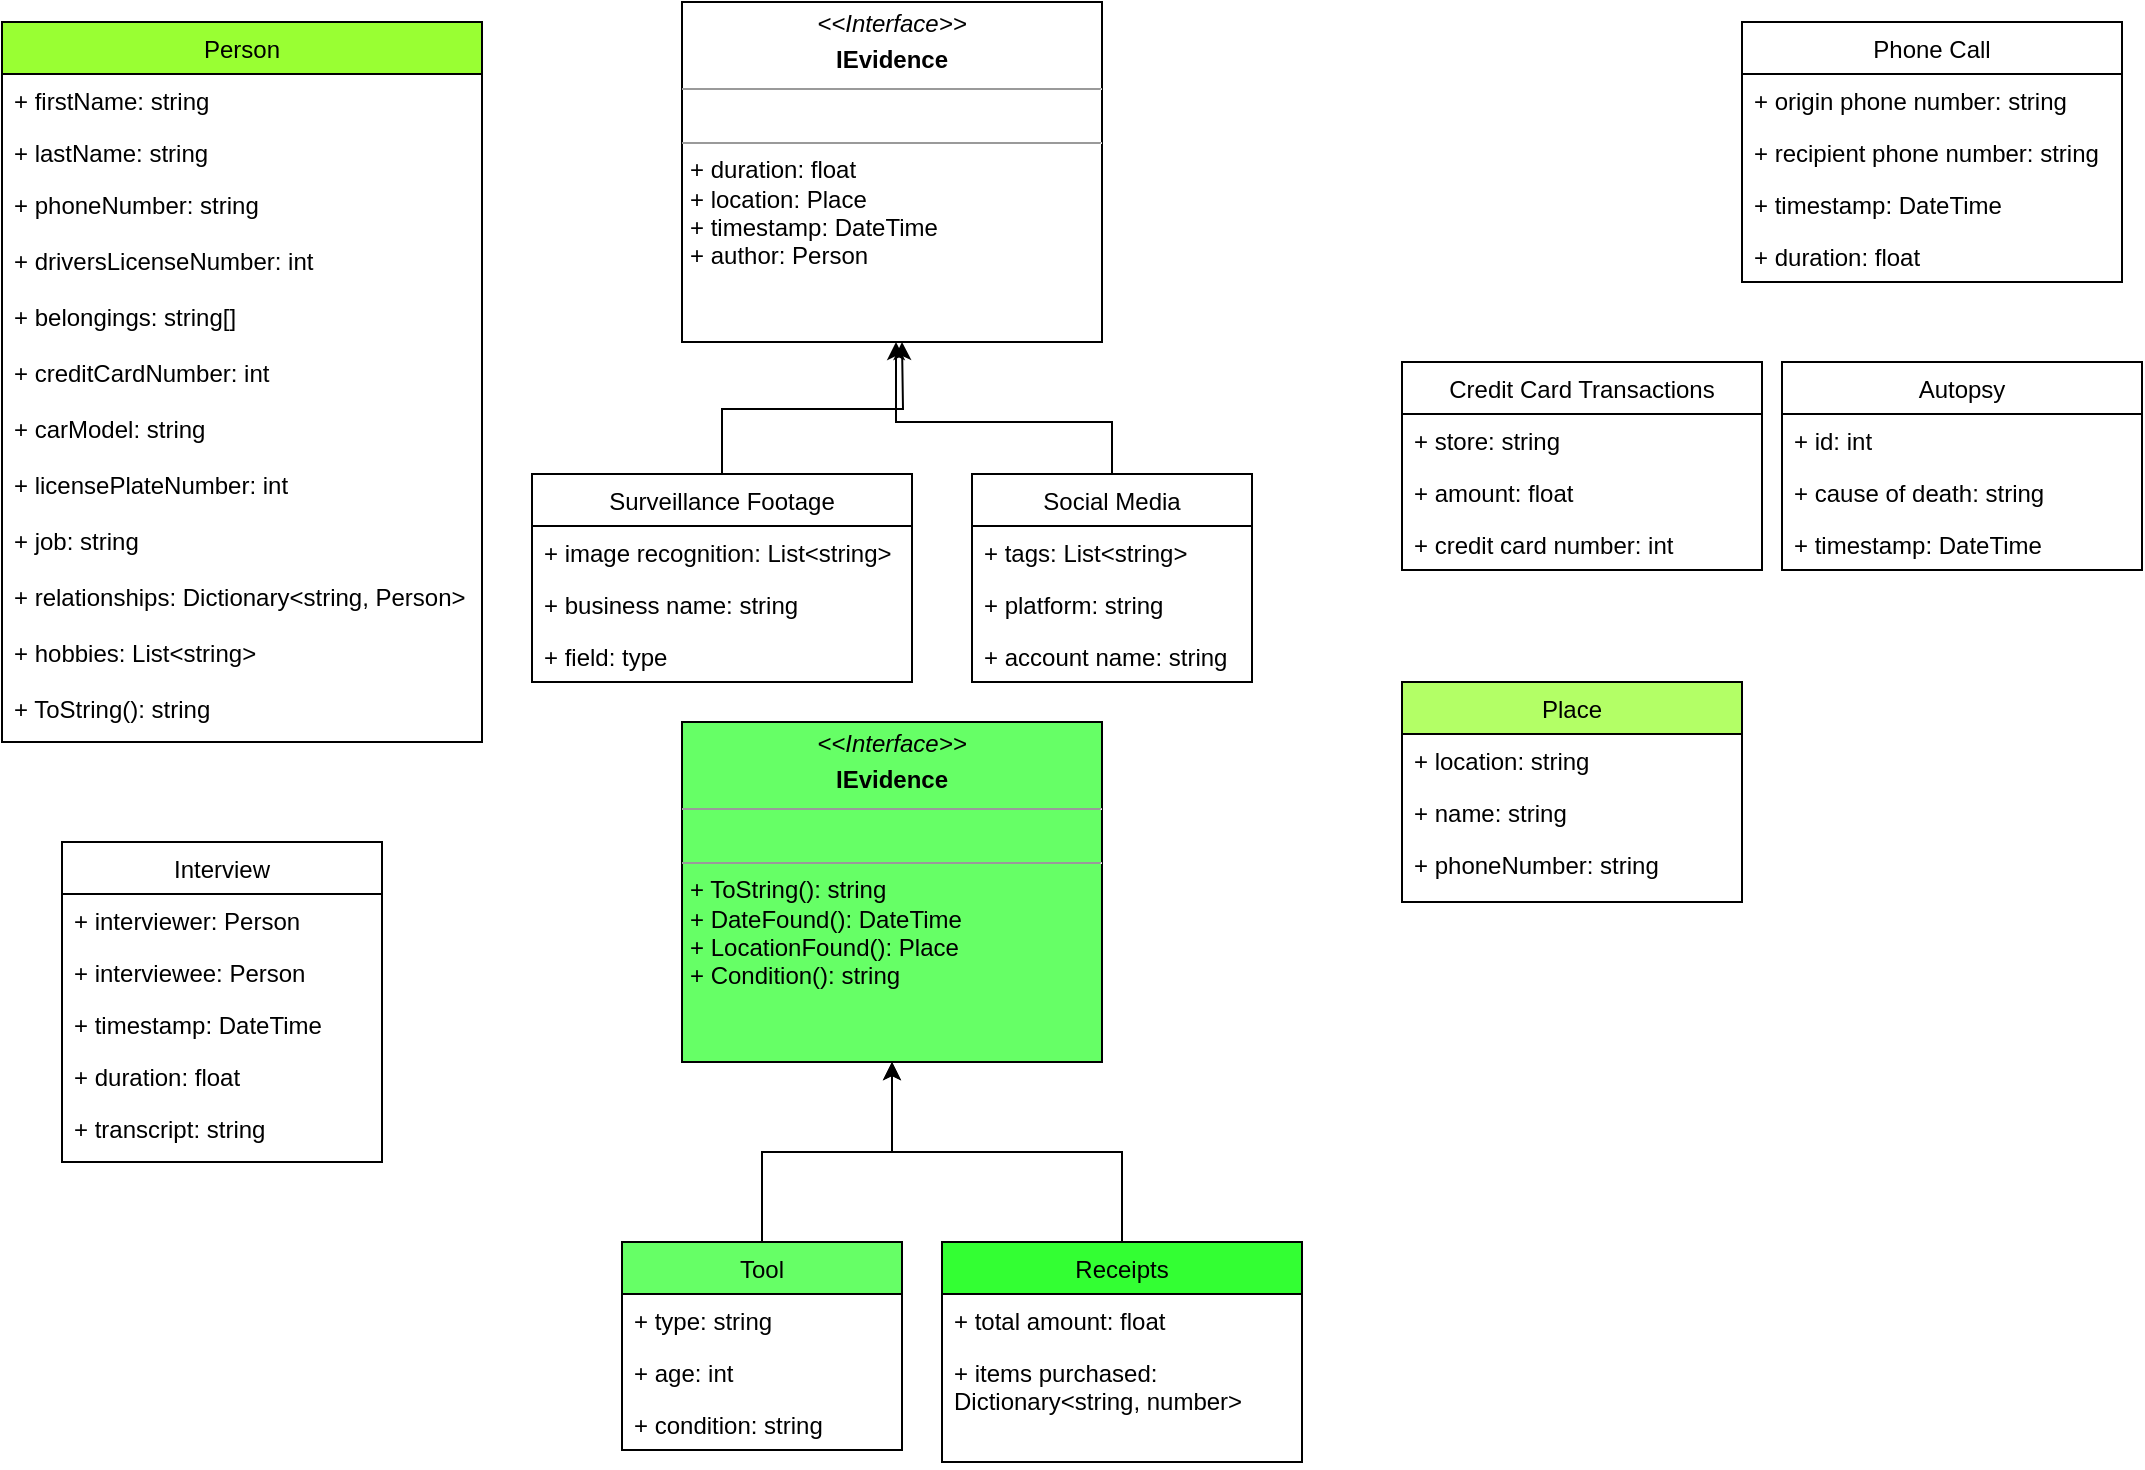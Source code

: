 <mxfile version="16.1.2" type="device"><diagram id="GpX4AnPzuE4LlQAOS_ol" name="Page-1"><mxGraphModel dx="585" dy="728" grid="1" gridSize="10" guides="1" tooltips="1" connect="1" arrows="1" fold="1" page="1" pageScale="1" pageWidth="1100" pageHeight="850" math="0" shadow="0"><root><mxCell id="0"/><mxCell id="1" parent="0"/><mxCell id="fT0EqmFZyFgD7_2aJZEb-1" value="Person" style="swimlane;fontStyle=0;childLayout=stackLayout;horizontal=1;startSize=26;fillColor=#99FF33;horizontalStack=0;resizeParent=1;resizeParentMax=0;resizeLast=0;collapsible=1;marginBottom=0;" parent="1" vertex="1"><mxGeometry x="20" y="30" width="240" height="360" as="geometry"><mxRectangle x="80" y="110" width="70" height="26" as="alternateBounds"/></mxGeometry></mxCell><mxCell id="fT0EqmFZyFgD7_2aJZEb-2" value="+ firstName: string" style="text;strokeColor=none;fillColor=none;align=left;verticalAlign=top;spacingLeft=4;spacingRight=4;overflow=hidden;rotatable=0;points=[[0,0.5],[1,0.5]];portConstraint=eastwest;" parent="fT0EqmFZyFgD7_2aJZEb-1" vertex="1"><mxGeometry y="26" width="240" height="26" as="geometry"/></mxCell><mxCell id="fT0EqmFZyFgD7_2aJZEb-3" value="+ lastName: string" style="text;strokeColor=none;fillColor=none;align=left;verticalAlign=top;spacingLeft=4;spacingRight=4;overflow=hidden;rotatable=0;points=[[0,0.5],[1,0.5]];portConstraint=eastwest;" parent="fT0EqmFZyFgD7_2aJZEb-1" vertex="1"><mxGeometry y="52" width="240" height="26" as="geometry"/></mxCell><mxCell id="fT0EqmFZyFgD7_2aJZEb-4" value="+ phoneNumber: string&#10;&#10;+ driversLicenseNumber: int&#10;&#10;+ belongings: string[]&#10;&#10;+ creditCardNumber: int&#10;&#10;+ carModel: string&#10;&#10;+ licensePlateNumber: int&#10;&#10;+ job: string&#10;&#10;+ relationships: Dictionary&lt;string, Person&gt;&#10;&#10;+ hobbies: List&lt;string&gt;&#10;&#10;+ ToString(): string&#10;" style="text;strokeColor=none;fillColor=none;align=left;verticalAlign=top;spacingLeft=4;spacingRight=4;overflow=hidden;rotatable=0;points=[[0,0.5],[1,0.5]];portConstraint=eastwest;" parent="fT0EqmFZyFgD7_2aJZEb-1" vertex="1"><mxGeometry y="78" width="240" height="282" as="geometry"/></mxCell><mxCell id="fT0EqmFZyFgD7_2aJZEb-5" value="Place" style="swimlane;fontStyle=0;childLayout=stackLayout;horizontal=1;startSize=26;fillColor=#B3FF66;horizontalStack=0;resizeParent=1;resizeParentMax=0;resizeLast=0;collapsible=1;marginBottom=0;" parent="1" vertex="1"><mxGeometry x="720" y="360" width="170" height="110" as="geometry"><mxRectangle x="80" y="110" width="70" height="26" as="alternateBounds"/></mxGeometry></mxCell><mxCell id="fT0EqmFZyFgD7_2aJZEb-6" value="+ location: string" style="text;strokeColor=none;fillColor=none;align=left;verticalAlign=top;spacingLeft=4;spacingRight=4;overflow=hidden;rotatable=0;points=[[0,0.5],[1,0.5]];portConstraint=eastwest;" parent="fT0EqmFZyFgD7_2aJZEb-5" vertex="1"><mxGeometry y="26" width="170" height="26" as="geometry"/></mxCell><mxCell id="fT0EqmFZyFgD7_2aJZEb-7" value="+ name: string" style="text;strokeColor=none;fillColor=none;align=left;verticalAlign=top;spacingLeft=4;spacingRight=4;overflow=hidden;rotatable=0;points=[[0,0.5],[1,0.5]];portConstraint=eastwest;" parent="fT0EqmFZyFgD7_2aJZEb-5" vertex="1"><mxGeometry y="52" width="170" height="26" as="geometry"/></mxCell><mxCell id="fT0EqmFZyFgD7_2aJZEb-8" value="+ phoneNumber: string" style="text;strokeColor=none;fillColor=none;align=left;verticalAlign=top;spacingLeft=4;spacingRight=4;overflow=hidden;rotatable=0;points=[[0,0.5],[1,0.5]];portConstraint=eastwest;" parent="fT0EqmFZyFgD7_2aJZEb-5" vertex="1"><mxGeometry y="78" width="170" height="32" as="geometry"/></mxCell><mxCell id="fT0EqmFZyFgD7_2aJZEb-9" value="&lt;p style=&quot;margin: 0px ; margin-top: 4px ; text-align: center&quot;&gt;&lt;i&gt;&amp;lt;&amp;lt;Interface&amp;gt;&amp;gt;&lt;/i&gt;&lt;b&gt;&lt;br&gt;&lt;/b&gt;&lt;/p&gt;&lt;p style=&quot;margin: 0px ; margin-top: 4px ; text-align: center&quot;&gt;&lt;b&gt;IEvidence&lt;/b&gt;&lt;br&gt;&lt;b&gt;&lt;/b&gt;&lt;/p&gt;&lt;hr size=&quot;1&quot;&gt;&lt;p style=&quot;margin: 0px ; margin-left: 4px&quot;&gt;&lt;br&gt;&lt;/p&gt;&lt;hr size=&quot;1&quot;&gt;&lt;p style=&quot;margin: 0px ; margin-left: 4px&quot;&gt;+ ToString(): string&lt;br&gt;+ DateFound(): DateTime&lt;/p&gt;&lt;p style=&quot;margin: 0px ; margin-left: 4px&quot;&gt;+ LocationFound(): Place&lt;/p&gt;&lt;p style=&quot;margin: 0px ; margin-left: 4px&quot;&gt;+ Condition(): string&lt;/p&gt;&lt;p style=&quot;margin: 0px ; margin-left: 4px&quot;&gt;&lt;br&gt;&lt;/p&gt;&lt;p style=&quot;margin: 0px ; margin-left: 4px&quot;&gt;&lt;br&gt;&lt;/p&gt;" style="verticalAlign=top;align=left;overflow=fill;fontSize=12;fontFamily=Helvetica;html=1;fillColor=#66FF66;" parent="1" vertex="1"><mxGeometry x="360" y="380" width="210" height="170" as="geometry"/></mxCell><mxCell id="fT0EqmFZyFgD7_2aJZEb-11" value="Tool" style="swimlane;fontStyle=0;childLayout=stackLayout;horizontal=1;startSize=26;fillColor=#66FF66;horizontalStack=0;resizeParent=1;resizeParentMax=0;resizeLast=0;collapsible=1;marginBottom=0;" parent="1" vertex="1"><mxGeometry x="330" y="640" width="140" height="104" as="geometry"/></mxCell><mxCell id="fT0EqmFZyFgD7_2aJZEb-12" value="+ type: string" style="text;strokeColor=none;fillColor=none;align=left;verticalAlign=top;spacingLeft=4;spacingRight=4;overflow=hidden;rotatable=0;points=[[0,0.5],[1,0.5]];portConstraint=eastwest;" parent="fT0EqmFZyFgD7_2aJZEb-11" vertex="1"><mxGeometry y="26" width="140" height="26" as="geometry"/></mxCell><mxCell id="fT0EqmFZyFgD7_2aJZEb-13" value="+ age: int" style="text;strokeColor=none;fillColor=none;align=left;verticalAlign=top;spacingLeft=4;spacingRight=4;overflow=hidden;rotatable=0;points=[[0,0.5],[1,0.5]];portConstraint=eastwest;" parent="fT0EqmFZyFgD7_2aJZEb-11" vertex="1"><mxGeometry y="52" width="140" height="26" as="geometry"/></mxCell><mxCell id="fT0EqmFZyFgD7_2aJZEb-14" value="+ condition: string" style="text;strokeColor=none;fillColor=none;align=left;verticalAlign=top;spacingLeft=4;spacingRight=4;overflow=hidden;rotatable=0;points=[[0,0.5],[1,0.5]];portConstraint=eastwest;" parent="fT0EqmFZyFgD7_2aJZEb-11" vertex="1"><mxGeometry y="78" width="140" height="26" as="geometry"/></mxCell><mxCell id="fT0EqmFZyFgD7_2aJZEb-17" value="Interview" style="swimlane;fontStyle=0;childLayout=stackLayout;horizontal=1;startSize=26;fillColor=none;horizontalStack=0;resizeParent=1;resizeParentMax=0;resizeLast=0;collapsible=1;marginBottom=0;" parent="1" vertex="1"><mxGeometry x="50" y="440" width="160" height="160" as="geometry"/></mxCell><mxCell id="fT0EqmFZyFgD7_2aJZEb-18" value="+ interviewer: Person" style="text;strokeColor=none;fillColor=none;align=left;verticalAlign=top;spacingLeft=4;spacingRight=4;overflow=hidden;rotatable=0;points=[[0,0.5],[1,0.5]];portConstraint=eastwest;" parent="fT0EqmFZyFgD7_2aJZEb-17" vertex="1"><mxGeometry y="26" width="160" height="26" as="geometry"/></mxCell><mxCell id="fT0EqmFZyFgD7_2aJZEb-19" value="+ interviewee: Person" style="text;strokeColor=none;fillColor=none;align=left;verticalAlign=top;spacingLeft=4;spacingRight=4;overflow=hidden;rotatable=0;points=[[0,0.5],[1,0.5]];portConstraint=eastwest;" parent="fT0EqmFZyFgD7_2aJZEb-17" vertex="1"><mxGeometry y="52" width="160" height="26" as="geometry"/></mxCell><mxCell id="fT0EqmFZyFgD7_2aJZEb-20" value="+ timestamp: DateTime" style="text;strokeColor=none;fillColor=none;align=left;verticalAlign=top;spacingLeft=4;spacingRight=4;overflow=hidden;rotatable=0;points=[[0,0.5],[1,0.5]];portConstraint=eastwest;" parent="fT0EqmFZyFgD7_2aJZEb-17" vertex="1"><mxGeometry y="78" width="160" height="82" as="geometry"/></mxCell><mxCell id="fT0EqmFZyFgD7_2aJZEb-21" value="Phone Call" style="swimlane;fontStyle=0;childLayout=stackLayout;horizontal=1;startSize=26;fillColor=none;horizontalStack=0;resizeParent=1;resizeParentMax=0;resizeLast=0;collapsible=1;marginBottom=0;" parent="1" vertex="1"><mxGeometry x="890" y="30" width="190" height="130" as="geometry"/></mxCell><mxCell id="fT0EqmFZyFgD7_2aJZEb-22" value="+ origin phone number: string" style="text;strokeColor=none;fillColor=none;align=left;verticalAlign=top;spacingLeft=4;spacingRight=4;overflow=hidden;rotatable=0;points=[[0,0.5],[1,0.5]];portConstraint=eastwest;" parent="fT0EqmFZyFgD7_2aJZEb-21" vertex="1"><mxGeometry y="26" width="190" height="26" as="geometry"/></mxCell><mxCell id="fT0EqmFZyFgD7_2aJZEb-23" value="+ recipient phone number: string" style="text;strokeColor=none;fillColor=none;align=left;verticalAlign=top;spacingLeft=4;spacingRight=4;overflow=hidden;rotatable=0;points=[[0,0.5],[1,0.5]];portConstraint=eastwest;" parent="fT0EqmFZyFgD7_2aJZEb-21" vertex="1"><mxGeometry y="52" width="190" height="26" as="geometry"/></mxCell><mxCell id="fT0EqmFZyFgD7_2aJZEb-24" value="+ timestamp: DateTime" style="text;strokeColor=none;fillColor=none;align=left;verticalAlign=top;spacingLeft=4;spacingRight=4;overflow=hidden;rotatable=0;points=[[0,0.5],[1,0.5]];portConstraint=eastwest;" parent="fT0EqmFZyFgD7_2aJZEb-21" vertex="1"><mxGeometry y="78" width="190" height="52" as="geometry"/></mxCell><mxCell id="fT0EqmFZyFgD7_2aJZEb-50" value="" style="edgeStyle=orthogonalEdgeStyle;rounded=0;orthogonalLoop=1;jettySize=auto;html=1;" parent="1" source="fT0EqmFZyFgD7_2aJZEb-34" edge="1"><mxGeometry relative="1" as="geometry"><mxPoint x="470" y="190" as="targetPoint"/></mxGeometry></mxCell><mxCell id="fT0EqmFZyFgD7_2aJZEb-34" value="Surveillance Footage" style="swimlane;fontStyle=0;childLayout=stackLayout;horizontal=1;startSize=26;fillColor=none;horizontalStack=0;resizeParent=1;resizeParentMax=0;resizeLast=0;collapsible=1;marginBottom=0;" parent="1" vertex="1"><mxGeometry x="285" y="256" width="190" height="104" as="geometry"/></mxCell><mxCell id="fT0EqmFZyFgD7_2aJZEb-35" value="+ image recognition: List&lt;string&gt;" style="text;strokeColor=none;fillColor=none;align=left;verticalAlign=top;spacingLeft=4;spacingRight=4;overflow=hidden;rotatable=0;points=[[0,0.5],[1,0.5]];portConstraint=eastwest;" parent="fT0EqmFZyFgD7_2aJZEb-34" vertex="1"><mxGeometry y="26" width="190" height="26" as="geometry"/></mxCell><mxCell id="fT0EqmFZyFgD7_2aJZEb-36" value="+ business name: string" style="text;strokeColor=none;fillColor=none;align=left;verticalAlign=top;spacingLeft=4;spacingRight=4;overflow=hidden;rotatable=0;points=[[0,0.5],[1,0.5]];portConstraint=eastwest;" parent="fT0EqmFZyFgD7_2aJZEb-34" vertex="1"><mxGeometry y="52" width="190" height="26" as="geometry"/></mxCell><mxCell id="fT0EqmFZyFgD7_2aJZEb-37" value="+ field: type" style="text;strokeColor=none;fillColor=none;align=left;verticalAlign=top;spacingLeft=4;spacingRight=4;overflow=hidden;rotatable=0;points=[[0,0.5],[1,0.5]];portConstraint=eastwest;" parent="fT0EqmFZyFgD7_2aJZEb-34" vertex="1"><mxGeometry y="78" width="190" height="26" as="geometry"/></mxCell><mxCell id="fT0EqmFZyFgD7_2aJZEb-38" value="Social Media" style="swimlane;fontStyle=0;childLayout=stackLayout;horizontal=1;startSize=26;fillColor=none;horizontalStack=0;resizeParent=1;resizeParentMax=0;resizeLast=0;collapsible=1;marginBottom=0;" parent="1" vertex="1"><mxGeometry x="505" y="256" width="140" height="104" as="geometry"/></mxCell><mxCell id="fT0EqmFZyFgD7_2aJZEb-39" value="+ tags: List&lt;string&gt;" style="text;strokeColor=none;fillColor=none;align=left;verticalAlign=top;spacingLeft=4;spacingRight=4;overflow=hidden;rotatable=0;points=[[0,0.5],[1,0.5]];portConstraint=eastwest;" parent="fT0EqmFZyFgD7_2aJZEb-38" vertex="1"><mxGeometry y="26" width="140" height="26" as="geometry"/></mxCell><mxCell id="fT0EqmFZyFgD7_2aJZEb-40" value="+ platform: string" style="text;strokeColor=none;fillColor=none;align=left;verticalAlign=top;spacingLeft=4;spacingRight=4;overflow=hidden;rotatable=0;points=[[0,0.5],[1,0.5]];portConstraint=eastwest;" parent="fT0EqmFZyFgD7_2aJZEb-38" vertex="1"><mxGeometry y="52" width="140" height="26" as="geometry"/></mxCell><mxCell id="fT0EqmFZyFgD7_2aJZEb-41" value="+ account name: string" style="text;strokeColor=none;fillColor=none;align=left;verticalAlign=top;spacingLeft=4;spacingRight=4;overflow=hidden;rotatable=0;points=[[0,0.5],[1,0.5]];portConstraint=eastwest;" parent="fT0EqmFZyFgD7_2aJZEb-38" vertex="1"><mxGeometry y="78" width="140" height="26" as="geometry"/></mxCell><mxCell id="fT0EqmFZyFgD7_2aJZEb-42" value="Credit Card Transactions" style="swimlane;fontStyle=0;childLayout=stackLayout;horizontal=1;startSize=26;fillColor=none;horizontalStack=0;resizeParent=1;resizeParentMax=0;resizeLast=0;collapsible=1;marginBottom=0;" parent="1" vertex="1"><mxGeometry x="720" y="200" width="180" height="104" as="geometry"/></mxCell><mxCell id="fT0EqmFZyFgD7_2aJZEb-43" value="+ store: string" style="text;strokeColor=none;fillColor=none;align=left;verticalAlign=top;spacingLeft=4;spacingRight=4;overflow=hidden;rotatable=0;points=[[0,0.5],[1,0.5]];portConstraint=eastwest;" parent="fT0EqmFZyFgD7_2aJZEb-42" vertex="1"><mxGeometry y="26" width="180" height="26" as="geometry"/></mxCell><mxCell id="fT0EqmFZyFgD7_2aJZEb-44" value="+ amount: float" style="text;strokeColor=none;fillColor=none;align=left;verticalAlign=top;spacingLeft=4;spacingRight=4;overflow=hidden;rotatable=0;points=[[0,0.5],[1,0.5]];portConstraint=eastwest;" parent="fT0EqmFZyFgD7_2aJZEb-42" vertex="1"><mxGeometry y="52" width="180" height="26" as="geometry"/></mxCell><mxCell id="fT0EqmFZyFgD7_2aJZEb-45" value="+ credit card number: int" style="text;strokeColor=none;fillColor=none;align=left;verticalAlign=top;spacingLeft=4;spacingRight=4;overflow=hidden;rotatable=0;points=[[0,0.5],[1,0.5]];portConstraint=eastwest;" parent="fT0EqmFZyFgD7_2aJZEb-42" vertex="1"><mxGeometry y="78" width="180" height="26" as="geometry"/></mxCell><mxCell id="fT0EqmFZyFgD7_2aJZEb-46" value="Autopsy" style="swimlane;fontStyle=0;childLayout=stackLayout;horizontal=1;startSize=26;fillColor=none;horizontalStack=0;resizeParent=1;resizeParentMax=0;resizeLast=0;collapsible=1;marginBottom=0;" parent="1" vertex="1"><mxGeometry x="910" y="200" width="180" height="104" as="geometry"/></mxCell><mxCell id="fT0EqmFZyFgD7_2aJZEb-47" value="+ id: int" style="text;strokeColor=none;fillColor=none;align=left;verticalAlign=top;spacingLeft=4;spacingRight=4;overflow=hidden;rotatable=0;points=[[0,0.5],[1,0.5]];portConstraint=eastwest;" parent="fT0EqmFZyFgD7_2aJZEb-46" vertex="1"><mxGeometry y="26" width="180" height="26" as="geometry"/></mxCell><mxCell id="fT0EqmFZyFgD7_2aJZEb-48" value="+ cause of death: string" style="text;strokeColor=none;fillColor=none;align=left;verticalAlign=top;spacingLeft=4;spacingRight=4;overflow=hidden;rotatable=0;points=[[0,0.5],[1,0.5]];portConstraint=eastwest;" parent="fT0EqmFZyFgD7_2aJZEb-46" vertex="1"><mxGeometry y="52" width="180" height="26" as="geometry"/></mxCell><mxCell id="fT0EqmFZyFgD7_2aJZEb-49" value="+ timestamp: DateTime" style="text;strokeColor=none;fillColor=none;align=left;verticalAlign=top;spacingLeft=4;spacingRight=4;overflow=hidden;rotatable=0;points=[[0,0.5],[1,0.5]];portConstraint=eastwest;" parent="fT0EqmFZyFgD7_2aJZEb-46" vertex="1"><mxGeometry y="78" width="180" height="26" as="geometry"/></mxCell><mxCell id="LmaBlVGj-Z2WXdsz3wPb-1" value="Receipts" style="swimlane;fontStyle=0;childLayout=stackLayout;horizontal=1;startSize=26;fillColor=#33FF33;horizontalStack=0;resizeParent=1;resizeParentMax=0;resizeLast=0;collapsible=1;marginBottom=0;" parent="1" vertex="1"><mxGeometry x="490" y="640" width="180" height="110" as="geometry"/></mxCell><mxCell id="LmaBlVGj-Z2WXdsz3wPb-2" value="+ total amount: float" style="text;strokeColor=none;fillColor=none;align=left;verticalAlign=top;spacingLeft=4;spacingRight=4;overflow=hidden;rotatable=0;points=[[0,0.5],[1,0.5]];portConstraint=eastwest;" parent="LmaBlVGj-Z2WXdsz3wPb-1" vertex="1"><mxGeometry y="26" width="180" height="26" as="geometry"/></mxCell><mxCell id="LmaBlVGj-Z2WXdsz3wPb-3" value="+ items purchased: &#10;Dictionary&lt;string, number&gt;" style="text;strokeColor=none;fillColor=none;align=left;verticalAlign=top;spacingLeft=4;spacingRight=4;overflow=hidden;rotatable=0;points=[[0,0.5],[1,0.5]];portConstraint=eastwest;" parent="LmaBlVGj-Z2WXdsz3wPb-1" vertex="1"><mxGeometry y="52" width="180" height="58" as="geometry"/></mxCell><mxCell id="LmaBlVGj-Z2WXdsz3wPb-7" value="" style="endArrow=classic;html=1;rounded=0;exitX=0.5;exitY=0;exitDx=0;exitDy=0;" parent="1" source="fT0EqmFZyFgD7_2aJZEb-38" edge="1"><mxGeometry width="50" height="50" relative="1" as="geometry"><mxPoint x="480" y="380" as="sourcePoint"/><mxPoint x="467" y="190" as="targetPoint"/><Array as="points"><mxPoint x="575" y="230"/><mxPoint x="467" y="230"/><mxPoint x="467" y="190"/></Array></mxGeometry></mxCell><mxCell id="LmaBlVGj-Z2WXdsz3wPb-8" value="+ duration: float" style="text;strokeColor=none;fillColor=none;align=left;verticalAlign=top;spacingLeft=4;spacingRight=4;overflow=hidden;rotatable=0;points=[[0,0.5],[1,0.5]];portConstraint=eastwest;" parent="1" vertex="1"><mxGeometry x="890" y="134" width="180" height="26" as="geometry"/></mxCell><mxCell id="LmaBlVGj-Z2WXdsz3wPb-9" value="+ duration: float" style="text;strokeColor=none;fillColor=none;align=left;verticalAlign=top;spacingLeft=4;spacingRight=4;overflow=hidden;rotatable=0;points=[[0,0.5],[1,0.5]];portConstraint=eastwest;" parent="1" vertex="1"><mxGeometry x="50" y="544" width="140" height="26" as="geometry"/></mxCell><mxCell id="LmaBlVGj-Z2WXdsz3wPb-10" value="+ transcript: string" style="text;strokeColor=none;fillColor=none;align=left;verticalAlign=top;spacingLeft=4;spacingRight=4;overflow=hidden;rotatable=0;points=[[0,0.5],[1,0.5]];portConstraint=eastwest;" parent="1" vertex="1"><mxGeometry x="50" y="570" width="140" height="26" as="geometry"/></mxCell><mxCell id="LmaBlVGj-Z2WXdsz3wPb-11" value="" style="edgeStyle=orthogonalEdgeStyle;rounded=0;orthogonalLoop=1;jettySize=auto;html=1;entryX=0.5;entryY=1;entryDx=0;entryDy=0;exitX=0.5;exitY=0;exitDx=0;exitDy=0;" parent="1" source="fT0EqmFZyFgD7_2aJZEb-11" target="fT0EqmFZyFgD7_2aJZEb-9" edge="1"><mxGeometry relative="1" as="geometry"><mxPoint x="410" y="630" as="sourcePoint"/><mxPoint x="585.06" y="660" as="targetPoint"/></mxGeometry></mxCell><mxCell id="LmaBlVGj-Z2WXdsz3wPb-12" value="" style="edgeStyle=orthogonalEdgeStyle;rounded=0;orthogonalLoop=1;jettySize=auto;html=1;exitX=0.5;exitY=0;exitDx=0;exitDy=0;" parent="1" source="LmaBlVGj-Z2WXdsz3wPb-1" target="fT0EqmFZyFgD7_2aJZEb-9" edge="1"><mxGeometry relative="1" as="geometry"><mxPoint x="410" y="650" as="sourcePoint"/><mxPoint x="475" y="560" as="targetPoint"/></mxGeometry></mxCell><mxCell id="pRzyhYphen0vv4jzs-iL-3" value="&lt;p style=&quot;margin: 0px ; margin-top: 4px ; text-align: center&quot;&gt;&lt;i&gt;&amp;lt;&amp;lt;Interface&amp;gt;&amp;gt;&lt;/i&gt;&lt;b&gt;&lt;br&gt;&lt;/b&gt;&lt;/p&gt;&lt;p style=&quot;margin: 0px ; margin-top: 4px ; text-align: center&quot;&gt;&lt;b&gt;IEvidence&lt;/b&gt;&lt;br&gt;&lt;b&gt;&lt;/b&gt;&lt;/p&gt;&lt;hr size=&quot;1&quot;&gt;&lt;p style=&quot;margin: 0px ; margin-left: 4px&quot;&gt;&lt;br&gt;&lt;/p&gt;&lt;hr size=&quot;1&quot;&gt;&lt;p style=&quot;margin: 0px ; margin-left: 4px&quot;&gt;+ duration: float&lt;br&gt;+ location: Place&lt;/p&gt;&lt;p style=&quot;margin: 0px ; margin-left: 4px&quot;&gt;+ timestamp: DateTime&lt;/p&gt;&lt;p style=&quot;margin: 0px ; margin-left: 4px&quot;&gt;+ author: Person&lt;/p&gt;&lt;p style=&quot;margin: 0px ; margin-left: 4px&quot;&gt;&lt;br&gt;&lt;/p&gt;&lt;p style=&quot;margin: 0px ; margin-left: 4px&quot;&gt;&lt;br&gt;&lt;/p&gt;" style="verticalAlign=top;align=left;overflow=fill;fontSize=12;fontFamily=Helvetica;html=1;fillColor=#FFFFFF;" vertex="1" parent="1"><mxGeometry x="360" y="20" width="210" height="170" as="geometry"/></mxCell></root></mxGraphModel></diagram></mxfile>